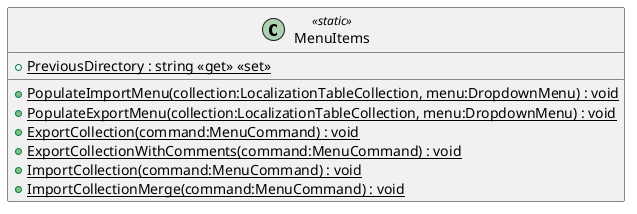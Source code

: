 @startuml
class MenuItems <<static>> {
    + {static} PreviousDirectory : string <<get>> <<set>>
    + {static} PopulateImportMenu(collection:LocalizationTableCollection, menu:DropdownMenu) : void
    + {static} PopulateExportMenu(collection:LocalizationTableCollection, menu:DropdownMenu) : void
    + {static} ExportCollection(command:MenuCommand) : void
    + {static} ExportCollectionWithComments(command:MenuCommand) : void
    + {static} ImportCollection(command:MenuCommand) : void
    + {static} ImportCollectionMerge(command:MenuCommand) : void
}
@enduml
